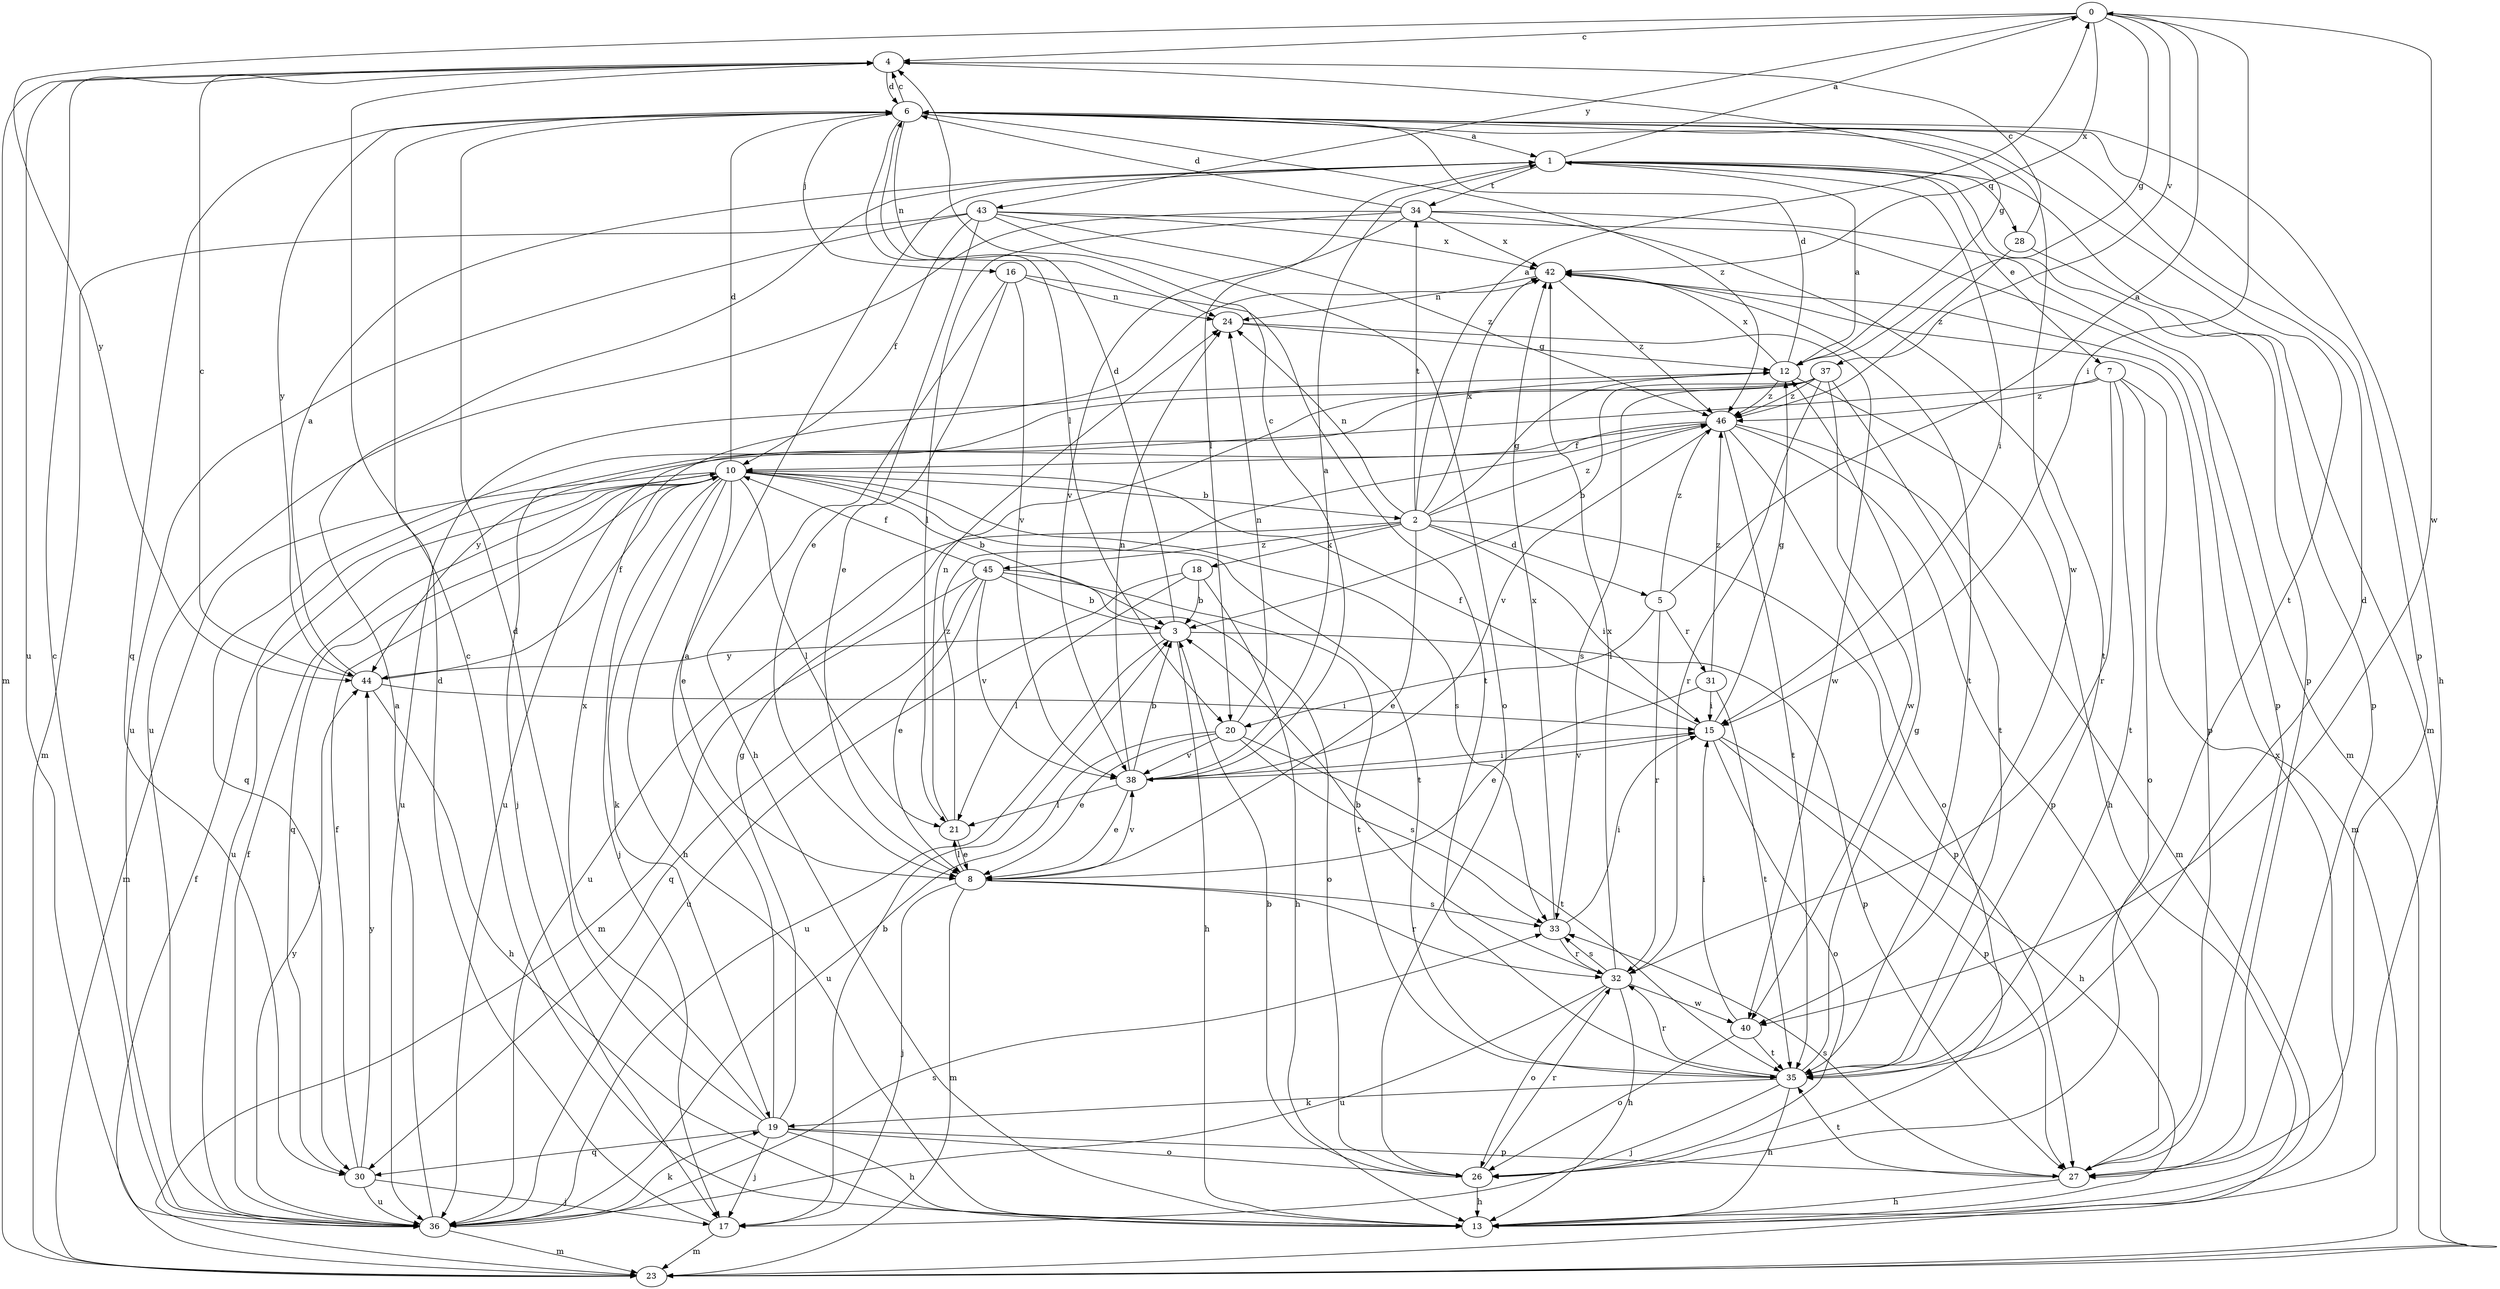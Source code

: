 strict digraph  {
0;
1;
2;
3;
4;
5;
6;
7;
8;
10;
12;
13;
15;
16;
17;
18;
19;
20;
21;
23;
24;
26;
27;
28;
30;
31;
32;
33;
34;
35;
36;
37;
38;
40;
42;
43;
44;
45;
46;
0 -> 4  [label=c];
0 -> 12  [label=g];
0 -> 15  [label=i];
0 -> 37  [label=v];
0 -> 40  [label=w];
0 -> 42  [label=x];
0 -> 43  [label=y];
0 -> 44  [label=y];
1 -> 0  [label=a];
1 -> 7  [label=e];
1 -> 15  [label=i];
1 -> 20  [label=l];
1 -> 23  [label=m];
1 -> 27  [label=p];
1 -> 28  [label=q];
1 -> 34  [label=t];
2 -> 0  [label=a];
2 -> 5  [label=d];
2 -> 8  [label=e];
2 -> 12  [label=g];
2 -> 15  [label=i];
2 -> 18  [label=k];
2 -> 24  [label=n];
2 -> 27  [label=p];
2 -> 34  [label=t];
2 -> 36  [label=u];
2 -> 42  [label=x];
2 -> 45  [label=z];
2 -> 46  [label=z];
3 -> 6  [label=d];
3 -> 13  [label=h];
3 -> 27  [label=p];
3 -> 36  [label=u];
3 -> 44  [label=y];
4 -> 6  [label=d];
4 -> 12  [label=g];
4 -> 23  [label=m];
4 -> 36  [label=u];
5 -> 0  [label=a];
5 -> 20  [label=l];
5 -> 31  [label=r];
5 -> 32  [label=r];
5 -> 46  [label=z];
6 -> 1  [label=a];
6 -> 4  [label=c];
6 -> 13  [label=h];
6 -> 16  [label=j];
6 -> 20  [label=l];
6 -> 24  [label=n];
6 -> 27  [label=p];
6 -> 30  [label=q];
6 -> 35  [label=t];
6 -> 40  [label=w];
6 -> 44  [label=y];
6 -> 46  [label=z];
7 -> 23  [label=m];
7 -> 26  [label=o];
7 -> 32  [label=r];
7 -> 35  [label=t];
7 -> 36  [label=u];
7 -> 46  [label=z];
8 -> 17  [label=j];
8 -> 21  [label=l];
8 -> 23  [label=m];
8 -> 32  [label=r];
8 -> 33  [label=s];
8 -> 38  [label=v];
10 -> 2  [label=b];
10 -> 3  [label=b];
10 -> 6  [label=d];
10 -> 8  [label=e];
10 -> 13  [label=h];
10 -> 17  [label=j];
10 -> 19  [label=k];
10 -> 21  [label=l];
10 -> 23  [label=m];
10 -> 30  [label=q];
10 -> 33  [label=s];
10 -> 35  [label=t];
10 -> 36  [label=u];
12 -> 1  [label=a];
12 -> 6  [label=d];
12 -> 13  [label=h];
12 -> 36  [label=u];
12 -> 42  [label=x];
12 -> 46  [label=z];
13 -> 4  [label=c];
13 -> 42  [label=x];
15 -> 10  [label=f];
15 -> 12  [label=g];
15 -> 13  [label=h];
15 -> 26  [label=o];
15 -> 27  [label=p];
15 -> 38  [label=v];
16 -> 8  [label=e];
16 -> 13  [label=h];
16 -> 24  [label=n];
16 -> 35  [label=t];
16 -> 38  [label=v];
17 -> 3  [label=b];
17 -> 6  [label=d];
17 -> 23  [label=m];
18 -> 3  [label=b];
18 -> 13  [label=h];
18 -> 21  [label=l];
18 -> 36  [label=u];
19 -> 1  [label=a];
19 -> 6  [label=d];
19 -> 12  [label=g];
19 -> 13  [label=h];
19 -> 17  [label=j];
19 -> 26  [label=o];
19 -> 27  [label=p];
19 -> 30  [label=q];
19 -> 42  [label=x];
20 -> 8  [label=e];
20 -> 24  [label=n];
20 -> 33  [label=s];
20 -> 35  [label=t];
20 -> 36  [label=u];
20 -> 38  [label=v];
21 -> 8  [label=e];
21 -> 24  [label=n];
21 -> 46  [label=z];
23 -> 10  [label=f];
24 -> 12  [label=g];
24 -> 40  [label=w];
26 -> 3  [label=b];
26 -> 13  [label=h];
26 -> 32  [label=r];
27 -> 13  [label=h];
27 -> 33  [label=s];
27 -> 35  [label=t];
28 -> 4  [label=c];
28 -> 27  [label=p];
28 -> 46  [label=z];
30 -> 10  [label=f];
30 -> 17  [label=j];
30 -> 36  [label=u];
30 -> 44  [label=y];
31 -> 8  [label=e];
31 -> 15  [label=i];
31 -> 35  [label=t];
31 -> 46  [label=z];
32 -> 3  [label=b];
32 -> 13  [label=h];
32 -> 26  [label=o];
32 -> 33  [label=s];
32 -> 36  [label=u];
32 -> 40  [label=w];
32 -> 42  [label=x];
33 -> 15  [label=i];
33 -> 32  [label=r];
33 -> 42  [label=x];
34 -> 6  [label=d];
34 -> 21  [label=l];
34 -> 23  [label=m];
34 -> 35  [label=t];
34 -> 36  [label=u];
34 -> 38  [label=v];
34 -> 42  [label=x];
35 -> 6  [label=d];
35 -> 12  [label=g];
35 -> 13  [label=h];
35 -> 17  [label=j];
35 -> 19  [label=k];
35 -> 32  [label=r];
36 -> 1  [label=a];
36 -> 4  [label=c];
36 -> 10  [label=f];
36 -> 19  [label=k];
36 -> 23  [label=m];
36 -> 33  [label=s];
36 -> 44  [label=y];
37 -> 3  [label=b];
37 -> 17  [label=j];
37 -> 30  [label=q];
37 -> 32  [label=r];
37 -> 33  [label=s];
37 -> 35  [label=t];
37 -> 40  [label=w];
37 -> 46  [label=z];
38 -> 1  [label=a];
38 -> 3  [label=b];
38 -> 4  [label=c];
38 -> 8  [label=e];
38 -> 15  [label=i];
38 -> 21  [label=l];
38 -> 24  [label=n];
40 -> 15  [label=i];
40 -> 26  [label=o];
40 -> 35  [label=t];
42 -> 24  [label=n];
42 -> 27  [label=p];
42 -> 35  [label=t];
42 -> 46  [label=z];
43 -> 8  [label=e];
43 -> 10  [label=f];
43 -> 23  [label=m];
43 -> 26  [label=o];
43 -> 27  [label=p];
43 -> 36  [label=u];
43 -> 42  [label=x];
43 -> 46  [label=z];
44 -> 1  [label=a];
44 -> 4  [label=c];
44 -> 10  [label=f];
44 -> 13  [label=h];
44 -> 15  [label=i];
45 -> 3  [label=b];
45 -> 8  [label=e];
45 -> 10  [label=f];
45 -> 23  [label=m];
45 -> 26  [label=o];
45 -> 30  [label=q];
45 -> 35  [label=t];
45 -> 38  [label=v];
46 -> 10  [label=f];
46 -> 23  [label=m];
46 -> 26  [label=o];
46 -> 27  [label=p];
46 -> 35  [label=t];
46 -> 38  [label=v];
46 -> 44  [label=y];
}
